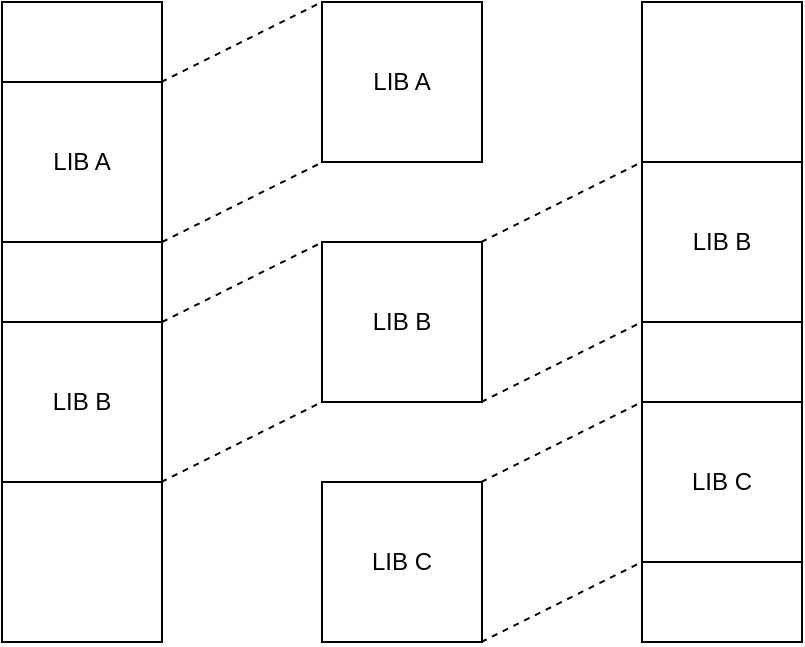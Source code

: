 <mxfile version="12.4.3" type="device" pages="1"><diagram id="J5Hhs7XPEM7fknoMrozP" name="Page-1"><mxGraphModel dx="722" dy="368" grid="1" gridSize="10" guides="1" tooltips="1" connect="1" arrows="1" fold="1" page="1" pageScale="1" pageWidth="850" pageHeight="1100" math="0" shadow="0"><root><mxCell id="0"/><mxCell id="1" parent="0"/><mxCell id="U4P5gerxfzDmwErY3b5J-1" value="LIB B" style="rounded=0;whiteSpace=wrap;html=1;" vertex="1" parent="1"><mxGeometry x="440" y="440" width="80" height="80" as="geometry"/></mxCell><mxCell id="U4P5gerxfzDmwErY3b5J-2" value="LIB C" style="rounded=0;whiteSpace=wrap;html=1;" vertex="1" parent="1"><mxGeometry x="440" y="560" width="80" height="80" as="geometry"/></mxCell><mxCell id="U4P5gerxfzDmwErY3b5J-3" value="LIB A" style="rounded=0;whiteSpace=wrap;html=1;" vertex="1" parent="1"><mxGeometry x="440" y="320" width="80" height="80" as="geometry"/></mxCell><mxCell id="U4P5gerxfzDmwErY3b5J-6" value="" style="endArrow=none;html=1;entryX=0;entryY=0;entryDx=0;entryDy=0;exitX=0.995;exitY=0.125;exitDx=0;exitDy=0;exitPerimeter=0;dashed=1;" edge="1" parent="1" target="U4P5gerxfzDmwErY3b5J-3"><mxGeometry width="50" height="50" relative="1" as="geometry"><mxPoint x="359.6" y="360" as="sourcePoint"/><mxPoint x="430" y="330" as="targetPoint"/></mxGeometry></mxCell><mxCell id="U4P5gerxfzDmwErY3b5J-7" value="" style="endArrow=none;html=1;entryX=0;entryY=0;entryDx=0;entryDy=0;exitX=0.995;exitY=0.125;exitDx=0;exitDy=0;exitPerimeter=0;dashed=1;" edge="1" parent="1"><mxGeometry width="50" height="50" relative="1" as="geometry"><mxPoint x="360" y="440" as="sourcePoint"/><mxPoint x="440.4" y="400" as="targetPoint"/></mxGeometry></mxCell><mxCell id="U4P5gerxfzDmwErY3b5J-11" value="" style="endArrow=none;html=1;entryX=0;entryY=0;entryDx=0;entryDy=0;exitX=0.995;exitY=0.125;exitDx=0;exitDy=0;exitPerimeter=0;dashed=1;" edge="1" parent="1"><mxGeometry width="50" height="50" relative="1" as="geometry"><mxPoint x="360.0" y="480" as="sourcePoint"/><mxPoint x="440.4" y="440" as="targetPoint"/></mxGeometry></mxCell><mxCell id="U4P5gerxfzDmwErY3b5J-12" value="" style="endArrow=none;html=1;entryX=0;entryY=0;entryDx=0;entryDy=0;exitX=0.995;exitY=0.125;exitDx=0;exitDy=0;exitPerimeter=0;dashed=1;" edge="1" parent="1"><mxGeometry width="50" height="50" relative="1" as="geometry"><mxPoint x="359.6" y="560" as="sourcePoint"/><mxPoint x="440" y="520" as="targetPoint"/></mxGeometry></mxCell><mxCell id="U4P5gerxfzDmwErY3b5J-15" value="" style="endArrow=none;html=1;entryX=0;entryY=0;entryDx=0;entryDy=0;exitX=0.995;exitY=0.125;exitDx=0;exitDy=0;exitPerimeter=0;dashed=1;" edge="1" parent="1"><mxGeometry width="50" height="50" relative="1" as="geometry"><mxPoint x="519.6" y="440" as="sourcePoint"/><mxPoint x="600" y="400" as="targetPoint"/></mxGeometry></mxCell><mxCell id="U4P5gerxfzDmwErY3b5J-16" value="" style="endArrow=none;html=1;entryX=0;entryY=0;entryDx=0;entryDy=0;exitX=0.995;exitY=0.125;exitDx=0;exitDy=0;exitPerimeter=0;dashed=1;" edge="1" parent="1"><mxGeometry width="50" height="50" relative="1" as="geometry"><mxPoint x="519.6" y="520" as="sourcePoint"/><mxPoint x="600" y="480" as="targetPoint"/></mxGeometry></mxCell><mxCell id="U4P5gerxfzDmwErY3b5J-19" value="" style="endArrow=none;html=1;entryX=0;entryY=0;entryDx=0;entryDy=0;exitX=0.995;exitY=0.125;exitDx=0;exitDy=0;exitPerimeter=0;dashed=1;" edge="1" parent="1"><mxGeometry width="50" height="50" relative="1" as="geometry"><mxPoint x="519.6" y="560" as="sourcePoint"/><mxPoint x="600" y="520" as="targetPoint"/></mxGeometry></mxCell><mxCell id="U4P5gerxfzDmwErY3b5J-20" value="" style="endArrow=none;html=1;entryX=0;entryY=0;entryDx=0;entryDy=0;exitX=0.995;exitY=0.125;exitDx=0;exitDy=0;exitPerimeter=0;dashed=1;" edge="1" parent="1"><mxGeometry width="50" height="50" relative="1" as="geometry"><mxPoint x="519.6" y="640" as="sourcePoint"/><mxPoint x="600" y="600" as="targetPoint"/></mxGeometry></mxCell><mxCell id="U4P5gerxfzDmwErY3b5J-24" value="LIB A" style="rounded=0;whiteSpace=wrap;html=1;" vertex="1" parent="1"><mxGeometry x="280" y="360" width="80" height="80" as="geometry"/></mxCell><mxCell id="U4P5gerxfzDmwErY3b5J-25" value="LIB B" style="rounded=0;whiteSpace=wrap;html=1;" vertex="1" parent="1"><mxGeometry x="280" y="480" width="80" height="80" as="geometry"/></mxCell><mxCell id="U4P5gerxfzDmwErY3b5J-26" value="" style="rounded=0;whiteSpace=wrap;html=1;" vertex="1" parent="1"><mxGeometry x="280" y="440" width="80" height="40" as="geometry"/></mxCell><mxCell id="U4P5gerxfzDmwErY3b5J-27" value="" style="rounded=0;whiteSpace=wrap;html=1;" vertex="1" parent="1"><mxGeometry x="280" y="320" width="80" height="40" as="geometry"/></mxCell><mxCell id="U4P5gerxfzDmwErY3b5J-28" value="" style="rounded=0;whiteSpace=wrap;html=1;" vertex="1" parent="1"><mxGeometry x="280" y="560" width="80" height="80" as="geometry"/></mxCell><mxCell id="U4P5gerxfzDmwErY3b5J-29" value="" style="rounded=0;whiteSpace=wrap;html=1;" vertex="1" parent="1"><mxGeometry x="600" y="320" width="80" height="80" as="geometry"/></mxCell><mxCell id="U4P5gerxfzDmwErY3b5J-30" value="LIB B" style="rounded=0;whiteSpace=wrap;html=1;" vertex="1" parent="1"><mxGeometry x="600" y="400" width="80" height="80" as="geometry"/></mxCell><mxCell id="U4P5gerxfzDmwErY3b5J-31" value="" style="rounded=0;whiteSpace=wrap;html=1;" vertex="1" parent="1"><mxGeometry x="600" y="480" width="80" height="40" as="geometry"/></mxCell><mxCell id="U4P5gerxfzDmwErY3b5J-32" value="" style="rounded=0;whiteSpace=wrap;html=1;" vertex="1" parent="1"><mxGeometry x="600" y="600" width="80" height="40" as="geometry"/></mxCell><mxCell id="U4P5gerxfzDmwErY3b5J-33" value="LIB C" style="rounded=0;whiteSpace=wrap;html=1;" vertex="1" parent="1"><mxGeometry x="600" y="520" width="80" height="80" as="geometry"/></mxCell></root></mxGraphModel></diagram></mxfile>